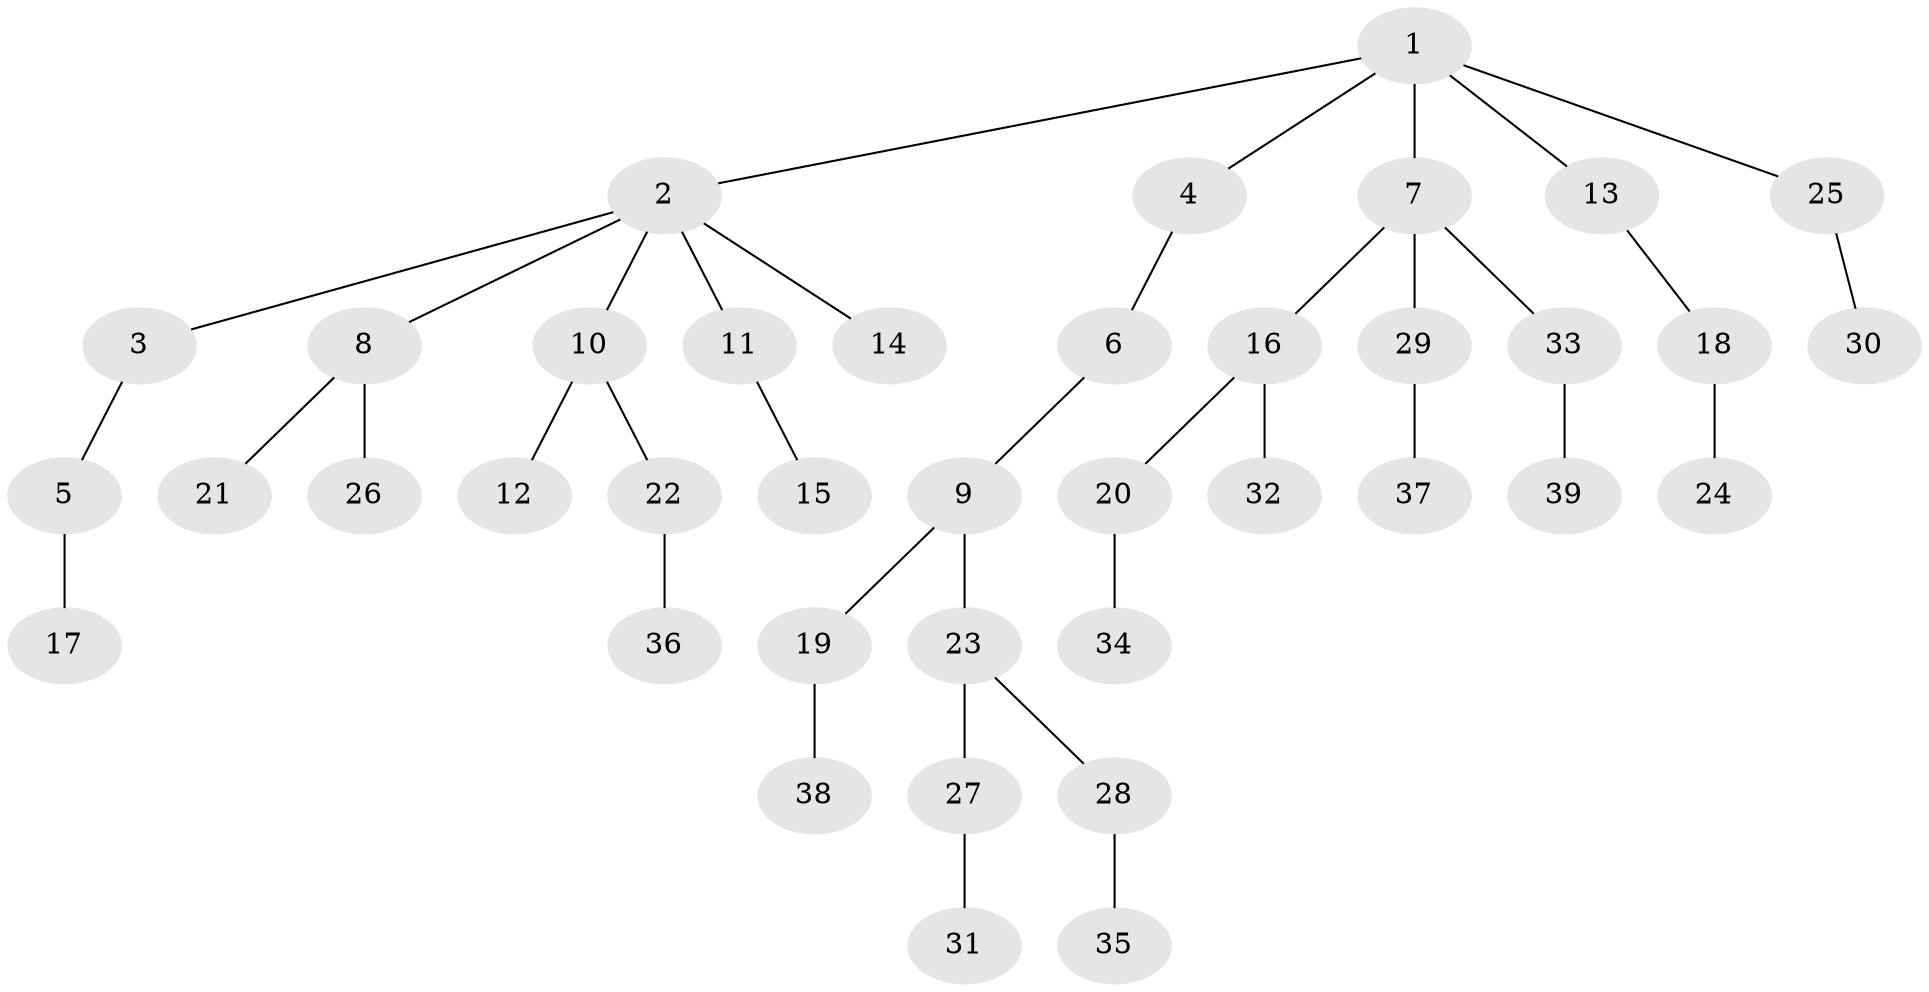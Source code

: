 // original degree distribution, {6: 0.013333333333333334, 5: 0.04, 3: 0.12, 4: 0.06666666666666667, 2: 0.30666666666666664, 1: 0.4533333333333333}
// Generated by graph-tools (version 1.1) at 2025/36/03/09/25 02:36:40]
// undirected, 39 vertices, 38 edges
graph export_dot {
graph [start="1"]
  node [color=gray90,style=filled];
  1;
  2;
  3;
  4;
  5;
  6;
  7;
  8;
  9;
  10;
  11;
  12;
  13;
  14;
  15;
  16;
  17;
  18;
  19;
  20;
  21;
  22;
  23;
  24;
  25;
  26;
  27;
  28;
  29;
  30;
  31;
  32;
  33;
  34;
  35;
  36;
  37;
  38;
  39;
  1 -- 2 [weight=1.0];
  1 -- 4 [weight=1.0];
  1 -- 7 [weight=1.0];
  1 -- 13 [weight=1.0];
  1 -- 25 [weight=1.0];
  2 -- 3 [weight=1.0];
  2 -- 8 [weight=1.0];
  2 -- 10 [weight=1.0];
  2 -- 11 [weight=1.0];
  2 -- 14 [weight=1.0];
  3 -- 5 [weight=1.0];
  4 -- 6 [weight=1.0];
  5 -- 17 [weight=1.0];
  6 -- 9 [weight=1.0];
  7 -- 16 [weight=1.0];
  7 -- 29 [weight=1.0];
  7 -- 33 [weight=1.0];
  8 -- 21 [weight=1.0];
  8 -- 26 [weight=1.0];
  9 -- 19 [weight=1.0];
  9 -- 23 [weight=1.0];
  10 -- 12 [weight=1.0];
  10 -- 22 [weight=1.0];
  11 -- 15 [weight=1.0];
  13 -- 18 [weight=1.0];
  16 -- 20 [weight=1.0];
  16 -- 32 [weight=1.0];
  18 -- 24 [weight=1.0];
  19 -- 38 [weight=1.0];
  20 -- 34 [weight=1.0];
  22 -- 36 [weight=1.0];
  23 -- 27 [weight=1.0];
  23 -- 28 [weight=1.0];
  25 -- 30 [weight=1.0];
  27 -- 31 [weight=1.0];
  28 -- 35 [weight=1.0];
  29 -- 37 [weight=1.0];
  33 -- 39 [weight=1.0];
}
